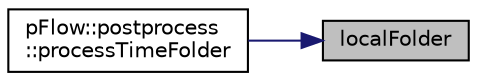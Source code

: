 digraph "localFolder"
{
 // LATEX_PDF_SIZE
  edge [fontname="Helvetica",fontsize="10",labelfontname="Helvetica",labelfontsize="10"];
  node [fontname="Helvetica",fontsize="10",shape=record];
  rankdir="RL";
  Node1 [label="localFolder",height=0.2,width=0.4,color="black", fillcolor="grey75", style="filled", fontcolor="black",tooltip=" "];
  Node1 -> Node2 [dir="back",color="midnightblue",fontsize="10",style="solid",fontname="Helvetica"];
  Node2 [label="pFlow::postprocess\l::processTimeFolder",height=0.2,width=0.4,color="black", fillcolor="white", style="filled",URL="$classpFlow_1_1postprocess.html#a183a8a23f4bd11151ed463489a7bc974",tooltip=" "];
}
